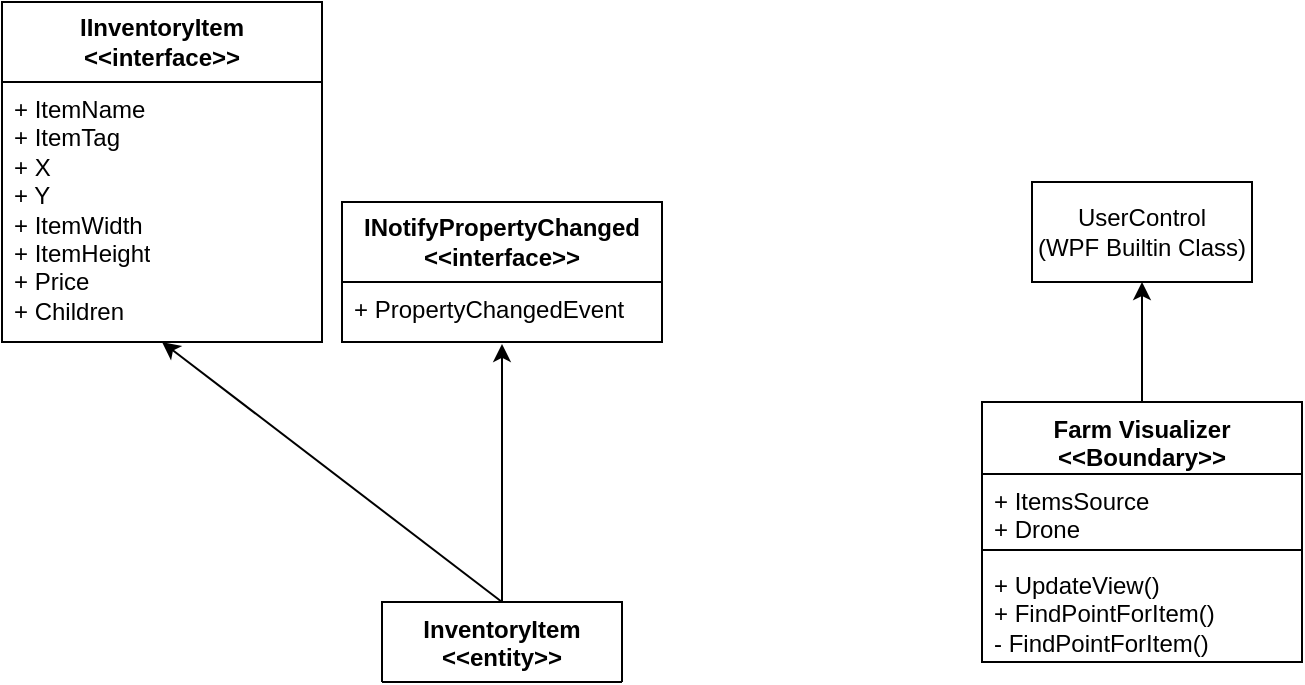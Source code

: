 <mxfile version="22.1.3" type="onedrive">
  <diagram id="C5RBs43oDa-KdzZeNtuy" name="Page-1">
    <mxGraphModel grid="1" page="1" gridSize="10" guides="1" tooltips="1" connect="1" arrows="1" fold="1" pageScale="1" pageWidth="827" pageHeight="1169" math="0" shadow="0">
      <root>
        <mxCell id="WIyWlLk6GJQsqaUBKTNV-0" />
        <mxCell id="WIyWlLk6GJQsqaUBKTNV-1" parent="WIyWlLk6GJQsqaUBKTNV-0" />
        <mxCell id="FirxySl5WJbEBSZ_AmJa-0" value="InventoryItem&lt;br&gt;&amp;lt;&amp;lt;entity&amp;gt;&amp;gt;" style="swimlane;fontStyle=1;align=center;verticalAlign=top;childLayout=stackLayout;horizontal=1;startSize=40;horizontalStack=0;resizeParent=1;resizeParentMax=0;resizeLast=0;collapsible=1;marginBottom=0;whiteSpace=wrap;html=1;" collapsed="1" vertex="1" parent="WIyWlLk6GJQsqaUBKTNV-1">
          <mxGeometry x="250" y="330" width="120" height="40" as="geometry">
            <mxRectangle x="60" y="370" width="160" height="70" as="alternateBounds" />
          </mxGeometry>
        </mxCell>
        <mxCell id="FirxySl5WJbEBSZ_AmJa-5" value="&lt;b&gt;IInventoryItem &lt;br&gt;&amp;lt;&amp;lt;interface&amp;gt;&amp;gt;&lt;/b&gt;" style="swimlane;fontStyle=0;childLayout=stackLayout;horizontal=1;startSize=40;fillColor=none;horizontalStack=0;resizeParent=1;resizeParentMax=0;resizeLast=0;collapsible=1;marginBottom=0;whiteSpace=wrap;html=1;" vertex="1" parent="WIyWlLk6GJQsqaUBKTNV-1">
          <mxGeometry x="60" y="30" width="160" height="170" as="geometry" />
        </mxCell>
        <mxCell id="FirxySl5WJbEBSZ_AmJa-8" value="+ ItemName&lt;br style=&quot;border-color: var(--border-color);&quot;&gt;+ ItemTag&lt;br style=&quot;border-color: var(--border-color);&quot;&gt;+ X&lt;br style=&quot;border-color: var(--border-color);&quot;&gt;+ Y&lt;br style=&quot;border-color: var(--border-color);&quot;&gt;+ ItemWidth&lt;br style=&quot;border-color: var(--border-color);&quot;&gt;+ ItemHeight&lt;br style=&quot;border-color: var(--border-color);&quot;&gt;+ Price&lt;br style=&quot;border-color: var(--border-color);&quot;&gt;+ Children" style="text;strokeColor=none;fillColor=none;align=left;verticalAlign=top;spacingLeft=4;spacingRight=4;overflow=hidden;rotatable=0;points=[[0,0.5],[1,0.5]];portConstraint=eastwest;whiteSpace=wrap;html=1;" vertex="1" parent="FirxySl5WJbEBSZ_AmJa-5">
          <mxGeometry y="40" width="160" height="130" as="geometry" />
        </mxCell>
        <mxCell id="FirxySl5WJbEBSZ_AmJa-9" value="" style="endArrow=classic;html=1;rounded=0;exitX=0.5;exitY=0;exitDx=0;exitDy=0;entryX=0.5;entryY=1;entryDx=0;entryDy=0;entryPerimeter=0;" edge="1" parent="WIyWlLk6GJQsqaUBKTNV-1" source="FirxySl5WJbEBSZ_AmJa-0" target="FirxySl5WJbEBSZ_AmJa-8">
          <mxGeometry width="50" height="50" relative="1" as="geometry">
            <mxPoint x="280" y="330" as="sourcePoint" />
            <mxPoint x="330" y="280" as="targetPoint" />
          </mxGeometry>
        </mxCell>
        <mxCell id="FirxySl5WJbEBSZ_AmJa-11" value="&lt;b&gt;INotifyPropertyChanged&lt;br&gt;&amp;lt;&amp;lt;interface&amp;gt;&amp;gt;&lt;/b&gt;" style="swimlane;fontStyle=0;childLayout=stackLayout;horizontal=1;startSize=40;fillColor=none;horizontalStack=0;resizeParent=1;resizeParentMax=0;resizeLast=0;collapsible=1;marginBottom=0;whiteSpace=wrap;html=1;" vertex="1" parent="WIyWlLk6GJQsqaUBKTNV-1">
          <mxGeometry x="230" y="130" width="160" height="70" as="geometry" />
        </mxCell>
        <mxCell id="FirxySl5WJbEBSZ_AmJa-12" value="+ PropertyChangedEvent" style="text;strokeColor=none;fillColor=none;align=left;verticalAlign=top;spacingLeft=4;spacingRight=4;overflow=hidden;rotatable=0;points=[[0,0.5],[1,0.5]];portConstraint=eastwest;whiteSpace=wrap;html=1;" vertex="1" parent="FirxySl5WJbEBSZ_AmJa-11">
          <mxGeometry y="40" width="160" height="30" as="geometry" />
        </mxCell>
        <mxCell id="FirxySl5WJbEBSZ_AmJa-13" value="" style="endArrow=classic;html=1;rounded=0;entryX=0.5;entryY=1.033;entryDx=0;entryDy=0;entryPerimeter=0;exitX=0.5;exitY=0;exitDx=0;exitDy=0;" edge="1" parent="WIyWlLk6GJQsqaUBKTNV-1" source="FirxySl5WJbEBSZ_AmJa-0" target="FirxySl5WJbEBSZ_AmJa-12">
          <mxGeometry width="50" height="50" relative="1" as="geometry">
            <mxPoint x="140" y="370" as="sourcePoint" />
            <mxPoint x="330" y="280" as="targetPoint" />
          </mxGeometry>
        </mxCell>
        <mxCell id="e8hRbk2y8ZjEYZR_-lkT-0" value="Farm Visualizer&lt;br&gt;&amp;lt;&amp;lt;Boundary&amp;gt;&amp;gt;" style="swimlane;fontStyle=1;align=center;verticalAlign=top;childLayout=stackLayout;horizontal=1;startSize=36;horizontalStack=0;resizeParent=1;resizeParentMax=0;resizeLast=0;collapsible=1;marginBottom=0;whiteSpace=wrap;html=1;" vertex="1" parent="WIyWlLk6GJQsqaUBKTNV-1">
          <mxGeometry x="550" y="230" width="160" height="130" as="geometry" />
        </mxCell>
        <mxCell id="e8hRbk2y8ZjEYZR_-lkT-1" value="+ ItemsSource&lt;br&gt;+ Drone" style="text;strokeColor=none;fillColor=none;align=left;verticalAlign=top;spacingLeft=4;spacingRight=4;overflow=hidden;rotatable=0;points=[[0,0.5],[1,0.5]];portConstraint=eastwest;whiteSpace=wrap;html=1;" vertex="1" parent="e8hRbk2y8ZjEYZR_-lkT-0">
          <mxGeometry y="36" width="160" height="34" as="geometry" />
        </mxCell>
        <mxCell id="e8hRbk2y8ZjEYZR_-lkT-2" value="" style="line;strokeWidth=1;fillColor=none;align=left;verticalAlign=middle;spacingTop=-1;spacingLeft=3;spacingRight=3;rotatable=0;labelPosition=right;points=[];portConstraint=eastwest;strokeColor=inherit;" vertex="1" parent="e8hRbk2y8ZjEYZR_-lkT-0">
          <mxGeometry y="70" width="160" height="8" as="geometry" />
        </mxCell>
        <mxCell id="e8hRbk2y8ZjEYZR_-lkT-3" value="+ UpdateView()&lt;br&gt;+ FindPointForItem()&lt;br&gt;- FindPointForItem()" style="text;strokeColor=none;fillColor=none;align=left;verticalAlign=top;spacingLeft=4;spacingRight=4;overflow=hidden;rotatable=0;points=[[0,0.5],[1,0.5]];portConstraint=eastwest;whiteSpace=wrap;html=1;" vertex="1" parent="e8hRbk2y8ZjEYZR_-lkT-0">
          <mxGeometry y="78" width="160" height="52" as="geometry" />
        </mxCell>
        <mxCell id="e8hRbk2y8ZjEYZR_-lkT-4" value="UserControl&lt;br&gt;(WPF Builtin Class)" style="html=1;whiteSpace=wrap;" vertex="1" parent="WIyWlLk6GJQsqaUBKTNV-1">
          <mxGeometry x="575" y="120" width="110" height="50" as="geometry" />
        </mxCell>
        <mxCell id="e8hRbk2y8ZjEYZR_-lkT-5" value="" style="endArrow=classic;html=1;rounded=0;exitX=0.5;exitY=0;exitDx=0;exitDy=0;entryX=0.5;entryY=1;entryDx=0;entryDy=0;" edge="1" parent="WIyWlLk6GJQsqaUBKTNV-1" source="e8hRbk2y8ZjEYZR_-lkT-0" target="e8hRbk2y8ZjEYZR_-lkT-4">
          <mxGeometry width="50" height="50" relative="1" as="geometry">
            <mxPoint x="675" y="800" as="sourcePoint" />
            <mxPoint x="725" y="750" as="targetPoint" />
          </mxGeometry>
        </mxCell>
      </root>
    </mxGraphModel>
  </diagram>
</mxfile>
